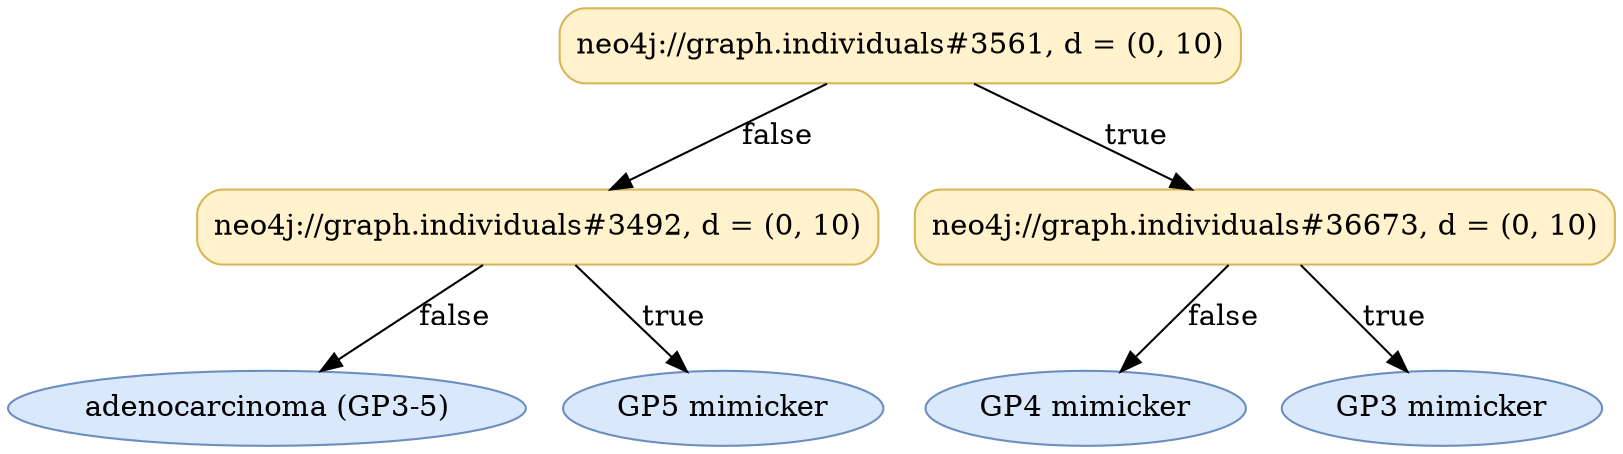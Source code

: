 digraph DT{
label=""
fontname="Times-Roman"
node[fontname="Times-Roman"];
Node1 [label="neo4j://graph.individuals#3561, d = (0, 10)", fillcolor="#FFF2CC", color="#D6B656", style="rounded,filled", shape="box"];
Node2 [label="neo4j://graph.individuals#3492, d = (0, 10)", fillcolor="#FFF2CC", color="#D6B656", style="rounded,filled", shape="box"];
Node3 [label="adenocarcinoma (GP3-5)", fillcolor="#DAE8FC", color="#6C8EBF", style="rounded,filled", shape="ellipse"];
Node2 -> Node3 [label="false"];
Node4 [label="GP5 mimicker", fillcolor="#DAE8FC", color="#6C8EBF", style="rounded,filled", shape="ellipse"];
Node2 -> Node4 [label="true"];
Node1 -> Node2 [label="false"];
Node5 [label="neo4j://graph.individuals#36673, d = (0, 10)", fillcolor="#FFF2CC", color="#D6B656", style="rounded,filled", shape="box"];
Node6 [label="GP4 mimicker", fillcolor="#DAE8FC", color="#6C8EBF", style="rounded,filled", shape="ellipse"];
Node5 -> Node6 [label="false"];
Node7 [label="GP3 mimicker", fillcolor="#DAE8FC", color="#6C8EBF", style="rounded,filled", shape="ellipse"];
Node5 -> Node7 [label="true"];
Node1 -> Node5 [label="true"];
}